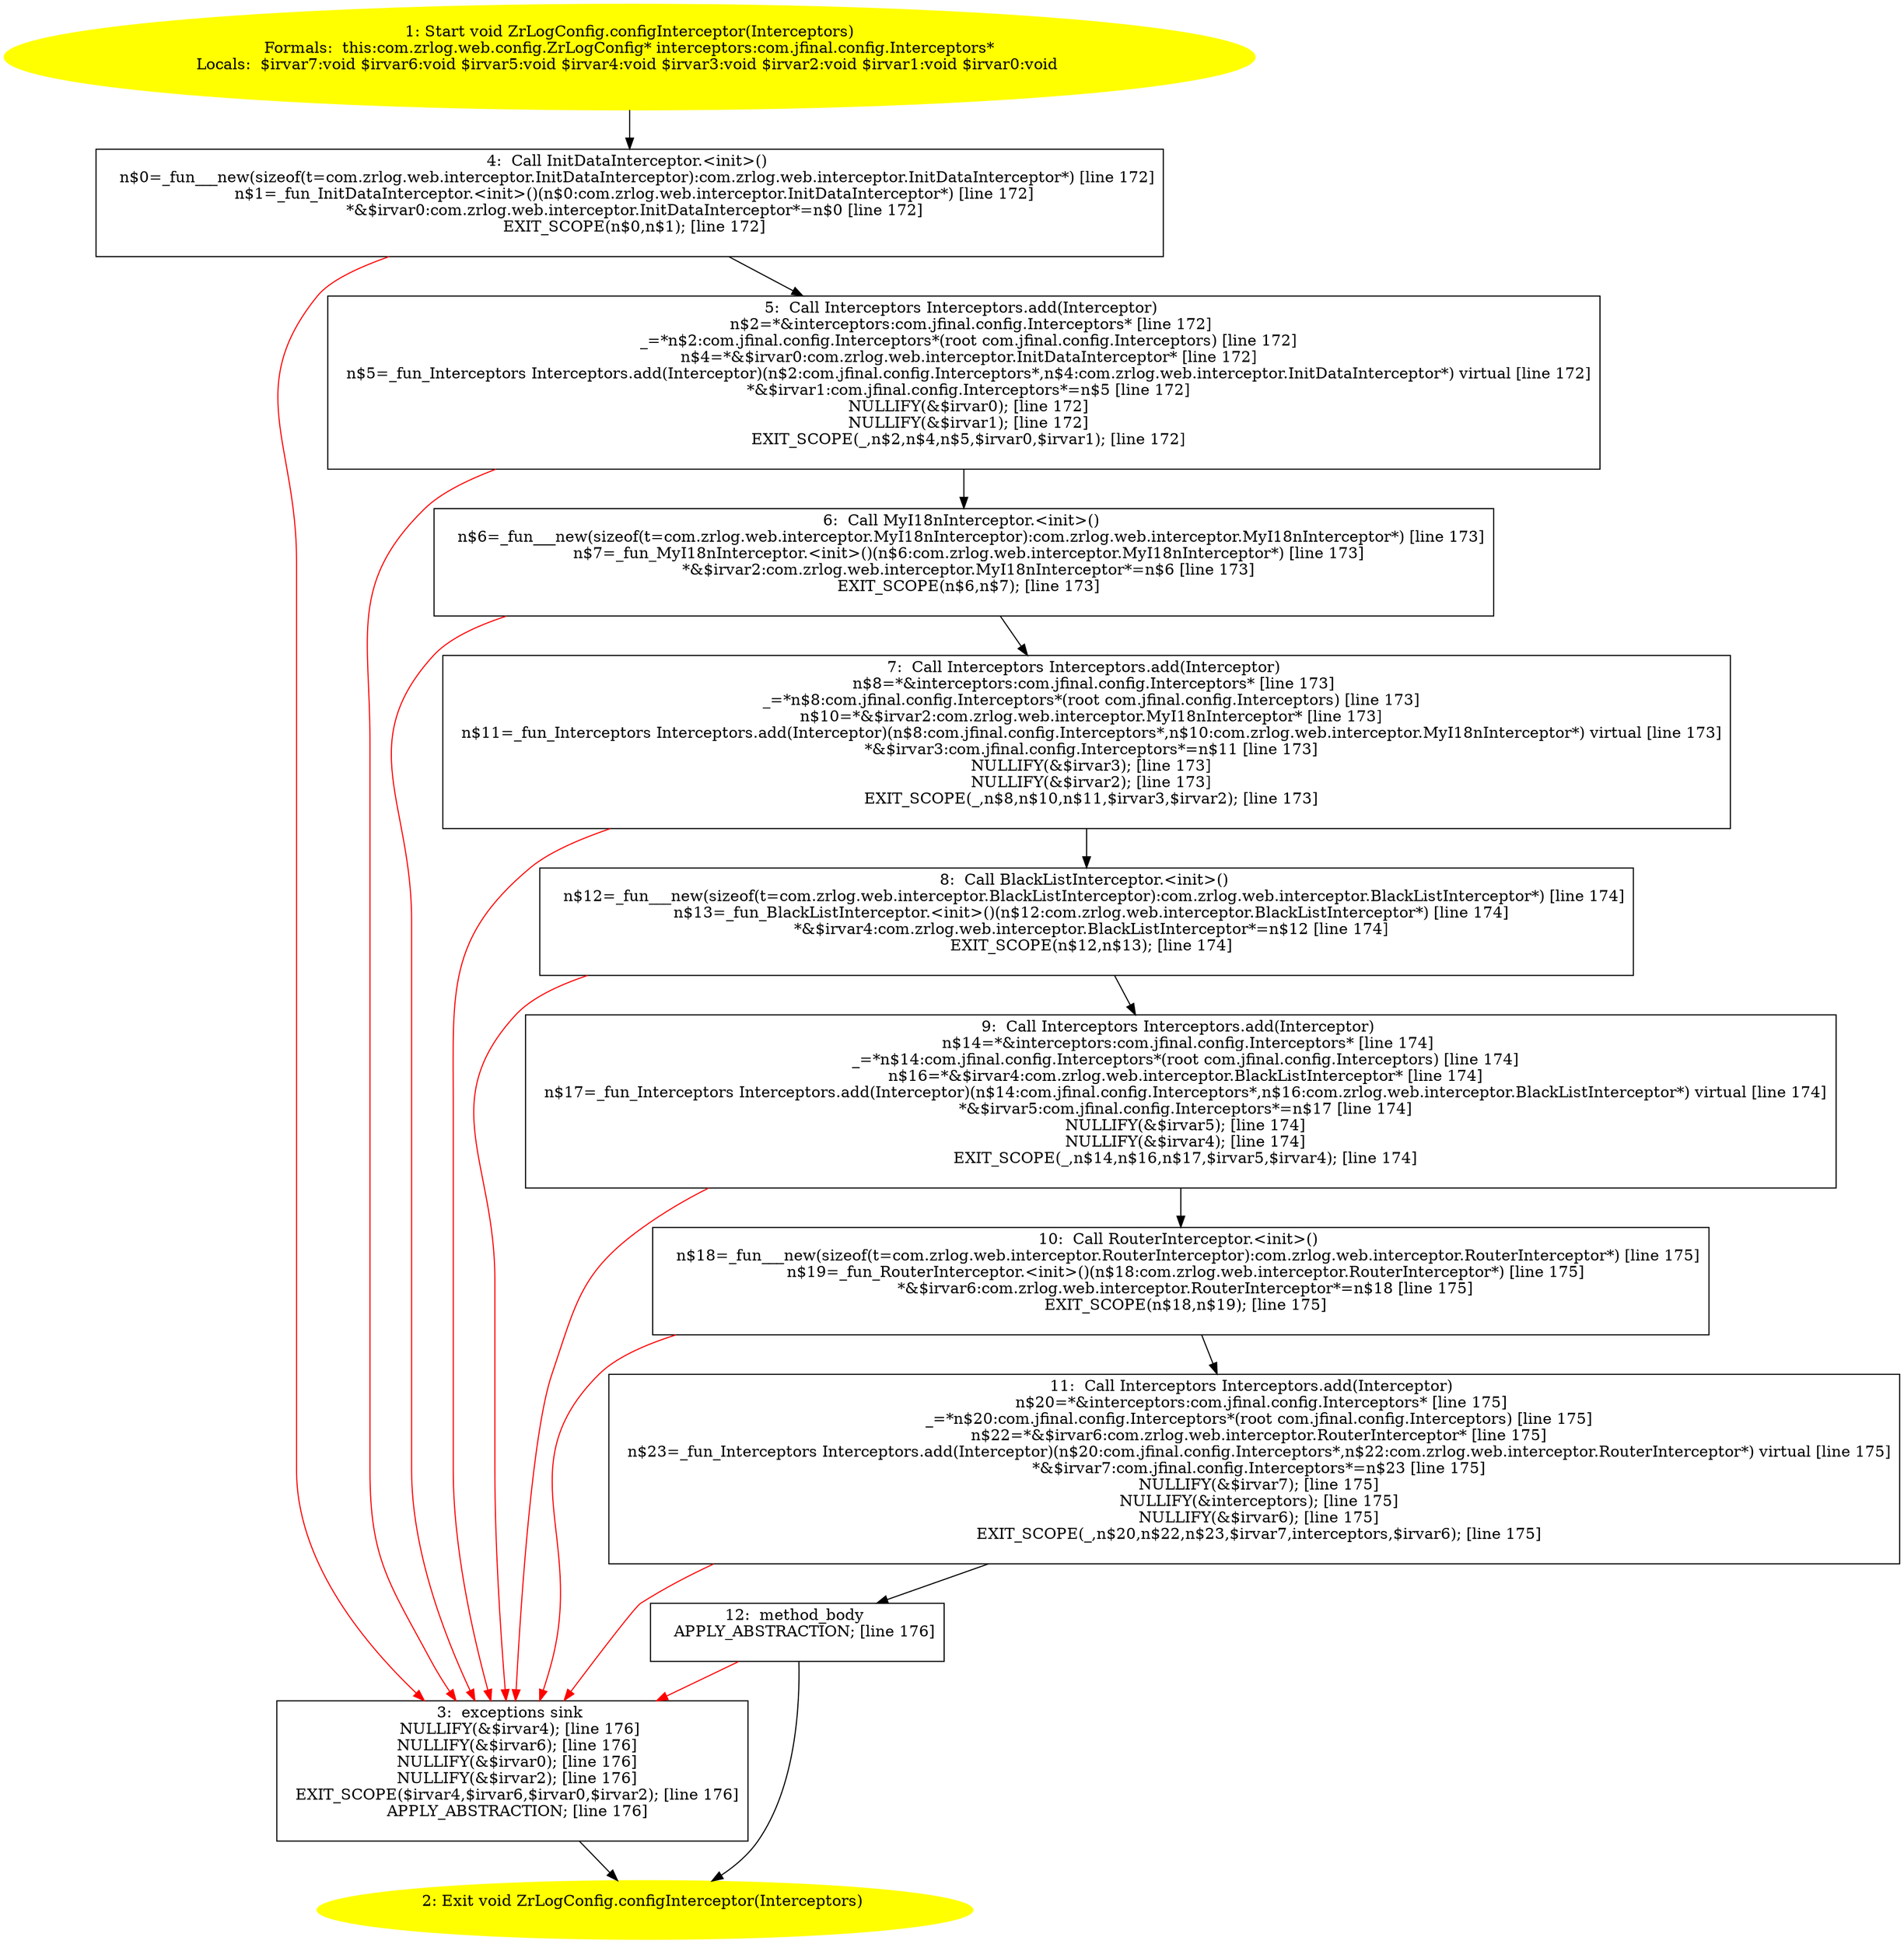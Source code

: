 /* @generated */
digraph cfg {
"com.zrlog.web.config.ZrLogConfig.configInterceptor(com.jfinal.config.Interceptors):void.efa310b2b8d86d940ea48e36c94e0027_1" [label="1: Start void ZrLogConfig.configInterceptor(Interceptors)\nFormals:  this:com.zrlog.web.config.ZrLogConfig* interceptors:com.jfinal.config.Interceptors*\nLocals:  $irvar7:void $irvar6:void $irvar5:void $irvar4:void $irvar3:void $irvar2:void $irvar1:void $irvar0:void \n  " color=yellow style=filled]
	

	 "com.zrlog.web.config.ZrLogConfig.configInterceptor(com.jfinal.config.Interceptors):void.efa310b2b8d86d940ea48e36c94e0027_1" -> "com.zrlog.web.config.ZrLogConfig.configInterceptor(com.jfinal.config.Interceptors):void.efa310b2b8d86d940ea48e36c94e0027_4" ;
"com.zrlog.web.config.ZrLogConfig.configInterceptor(com.jfinal.config.Interceptors):void.efa310b2b8d86d940ea48e36c94e0027_2" [label="2: Exit void ZrLogConfig.configInterceptor(Interceptors) \n  " color=yellow style=filled]
	

"com.zrlog.web.config.ZrLogConfig.configInterceptor(com.jfinal.config.Interceptors):void.efa310b2b8d86d940ea48e36c94e0027_3" [label="3:  exceptions sink \n   NULLIFY(&$irvar4); [line 176]\n  NULLIFY(&$irvar6); [line 176]\n  NULLIFY(&$irvar0); [line 176]\n  NULLIFY(&$irvar2); [line 176]\n  EXIT_SCOPE($irvar4,$irvar6,$irvar0,$irvar2); [line 176]\n  APPLY_ABSTRACTION; [line 176]\n " shape="box"]
	

	 "com.zrlog.web.config.ZrLogConfig.configInterceptor(com.jfinal.config.Interceptors):void.efa310b2b8d86d940ea48e36c94e0027_3" -> "com.zrlog.web.config.ZrLogConfig.configInterceptor(com.jfinal.config.Interceptors):void.efa310b2b8d86d940ea48e36c94e0027_2" ;
"com.zrlog.web.config.ZrLogConfig.configInterceptor(com.jfinal.config.Interceptors):void.efa310b2b8d86d940ea48e36c94e0027_4" [label="4:  Call InitDataInterceptor.<init>() \n   n$0=_fun___new(sizeof(t=com.zrlog.web.interceptor.InitDataInterceptor):com.zrlog.web.interceptor.InitDataInterceptor*) [line 172]\n  n$1=_fun_InitDataInterceptor.<init>()(n$0:com.zrlog.web.interceptor.InitDataInterceptor*) [line 172]\n  *&$irvar0:com.zrlog.web.interceptor.InitDataInterceptor*=n$0 [line 172]\n  EXIT_SCOPE(n$0,n$1); [line 172]\n " shape="box"]
	

	 "com.zrlog.web.config.ZrLogConfig.configInterceptor(com.jfinal.config.Interceptors):void.efa310b2b8d86d940ea48e36c94e0027_4" -> "com.zrlog.web.config.ZrLogConfig.configInterceptor(com.jfinal.config.Interceptors):void.efa310b2b8d86d940ea48e36c94e0027_5" ;
	 "com.zrlog.web.config.ZrLogConfig.configInterceptor(com.jfinal.config.Interceptors):void.efa310b2b8d86d940ea48e36c94e0027_4" -> "com.zrlog.web.config.ZrLogConfig.configInterceptor(com.jfinal.config.Interceptors):void.efa310b2b8d86d940ea48e36c94e0027_3" [color="red" ];
"com.zrlog.web.config.ZrLogConfig.configInterceptor(com.jfinal.config.Interceptors):void.efa310b2b8d86d940ea48e36c94e0027_5" [label="5:  Call Interceptors Interceptors.add(Interceptor) \n   n$2=*&interceptors:com.jfinal.config.Interceptors* [line 172]\n  _=*n$2:com.jfinal.config.Interceptors*(root com.jfinal.config.Interceptors) [line 172]\n  n$4=*&$irvar0:com.zrlog.web.interceptor.InitDataInterceptor* [line 172]\n  n$5=_fun_Interceptors Interceptors.add(Interceptor)(n$2:com.jfinal.config.Interceptors*,n$4:com.zrlog.web.interceptor.InitDataInterceptor*) virtual [line 172]\n  *&$irvar1:com.jfinal.config.Interceptors*=n$5 [line 172]\n  NULLIFY(&$irvar0); [line 172]\n  NULLIFY(&$irvar1); [line 172]\n  EXIT_SCOPE(_,n$2,n$4,n$5,$irvar0,$irvar1); [line 172]\n " shape="box"]
	

	 "com.zrlog.web.config.ZrLogConfig.configInterceptor(com.jfinal.config.Interceptors):void.efa310b2b8d86d940ea48e36c94e0027_5" -> "com.zrlog.web.config.ZrLogConfig.configInterceptor(com.jfinal.config.Interceptors):void.efa310b2b8d86d940ea48e36c94e0027_6" ;
	 "com.zrlog.web.config.ZrLogConfig.configInterceptor(com.jfinal.config.Interceptors):void.efa310b2b8d86d940ea48e36c94e0027_5" -> "com.zrlog.web.config.ZrLogConfig.configInterceptor(com.jfinal.config.Interceptors):void.efa310b2b8d86d940ea48e36c94e0027_3" [color="red" ];
"com.zrlog.web.config.ZrLogConfig.configInterceptor(com.jfinal.config.Interceptors):void.efa310b2b8d86d940ea48e36c94e0027_6" [label="6:  Call MyI18nInterceptor.<init>() \n   n$6=_fun___new(sizeof(t=com.zrlog.web.interceptor.MyI18nInterceptor):com.zrlog.web.interceptor.MyI18nInterceptor*) [line 173]\n  n$7=_fun_MyI18nInterceptor.<init>()(n$6:com.zrlog.web.interceptor.MyI18nInterceptor*) [line 173]\n  *&$irvar2:com.zrlog.web.interceptor.MyI18nInterceptor*=n$6 [line 173]\n  EXIT_SCOPE(n$6,n$7); [line 173]\n " shape="box"]
	

	 "com.zrlog.web.config.ZrLogConfig.configInterceptor(com.jfinal.config.Interceptors):void.efa310b2b8d86d940ea48e36c94e0027_6" -> "com.zrlog.web.config.ZrLogConfig.configInterceptor(com.jfinal.config.Interceptors):void.efa310b2b8d86d940ea48e36c94e0027_7" ;
	 "com.zrlog.web.config.ZrLogConfig.configInterceptor(com.jfinal.config.Interceptors):void.efa310b2b8d86d940ea48e36c94e0027_6" -> "com.zrlog.web.config.ZrLogConfig.configInterceptor(com.jfinal.config.Interceptors):void.efa310b2b8d86d940ea48e36c94e0027_3" [color="red" ];
"com.zrlog.web.config.ZrLogConfig.configInterceptor(com.jfinal.config.Interceptors):void.efa310b2b8d86d940ea48e36c94e0027_7" [label="7:  Call Interceptors Interceptors.add(Interceptor) \n   n$8=*&interceptors:com.jfinal.config.Interceptors* [line 173]\n  _=*n$8:com.jfinal.config.Interceptors*(root com.jfinal.config.Interceptors) [line 173]\n  n$10=*&$irvar2:com.zrlog.web.interceptor.MyI18nInterceptor* [line 173]\n  n$11=_fun_Interceptors Interceptors.add(Interceptor)(n$8:com.jfinal.config.Interceptors*,n$10:com.zrlog.web.interceptor.MyI18nInterceptor*) virtual [line 173]\n  *&$irvar3:com.jfinal.config.Interceptors*=n$11 [line 173]\n  NULLIFY(&$irvar3); [line 173]\n  NULLIFY(&$irvar2); [line 173]\n  EXIT_SCOPE(_,n$8,n$10,n$11,$irvar3,$irvar2); [line 173]\n " shape="box"]
	

	 "com.zrlog.web.config.ZrLogConfig.configInterceptor(com.jfinal.config.Interceptors):void.efa310b2b8d86d940ea48e36c94e0027_7" -> "com.zrlog.web.config.ZrLogConfig.configInterceptor(com.jfinal.config.Interceptors):void.efa310b2b8d86d940ea48e36c94e0027_8" ;
	 "com.zrlog.web.config.ZrLogConfig.configInterceptor(com.jfinal.config.Interceptors):void.efa310b2b8d86d940ea48e36c94e0027_7" -> "com.zrlog.web.config.ZrLogConfig.configInterceptor(com.jfinal.config.Interceptors):void.efa310b2b8d86d940ea48e36c94e0027_3" [color="red" ];
"com.zrlog.web.config.ZrLogConfig.configInterceptor(com.jfinal.config.Interceptors):void.efa310b2b8d86d940ea48e36c94e0027_8" [label="8:  Call BlackListInterceptor.<init>() \n   n$12=_fun___new(sizeof(t=com.zrlog.web.interceptor.BlackListInterceptor):com.zrlog.web.interceptor.BlackListInterceptor*) [line 174]\n  n$13=_fun_BlackListInterceptor.<init>()(n$12:com.zrlog.web.interceptor.BlackListInterceptor*) [line 174]\n  *&$irvar4:com.zrlog.web.interceptor.BlackListInterceptor*=n$12 [line 174]\n  EXIT_SCOPE(n$12,n$13); [line 174]\n " shape="box"]
	

	 "com.zrlog.web.config.ZrLogConfig.configInterceptor(com.jfinal.config.Interceptors):void.efa310b2b8d86d940ea48e36c94e0027_8" -> "com.zrlog.web.config.ZrLogConfig.configInterceptor(com.jfinal.config.Interceptors):void.efa310b2b8d86d940ea48e36c94e0027_9" ;
	 "com.zrlog.web.config.ZrLogConfig.configInterceptor(com.jfinal.config.Interceptors):void.efa310b2b8d86d940ea48e36c94e0027_8" -> "com.zrlog.web.config.ZrLogConfig.configInterceptor(com.jfinal.config.Interceptors):void.efa310b2b8d86d940ea48e36c94e0027_3" [color="red" ];
"com.zrlog.web.config.ZrLogConfig.configInterceptor(com.jfinal.config.Interceptors):void.efa310b2b8d86d940ea48e36c94e0027_9" [label="9:  Call Interceptors Interceptors.add(Interceptor) \n   n$14=*&interceptors:com.jfinal.config.Interceptors* [line 174]\n  _=*n$14:com.jfinal.config.Interceptors*(root com.jfinal.config.Interceptors) [line 174]\n  n$16=*&$irvar4:com.zrlog.web.interceptor.BlackListInterceptor* [line 174]\n  n$17=_fun_Interceptors Interceptors.add(Interceptor)(n$14:com.jfinal.config.Interceptors*,n$16:com.zrlog.web.interceptor.BlackListInterceptor*) virtual [line 174]\n  *&$irvar5:com.jfinal.config.Interceptors*=n$17 [line 174]\n  NULLIFY(&$irvar5); [line 174]\n  NULLIFY(&$irvar4); [line 174]\n  EXIT_SCOPE(_,n$14,n$16,n$17,$irvar5,$irvar4); [line 174]\n " shape="box"]
	

	 "com.zrlog.web.config.ZrLogConfig.configInterceptor(com.jfinal.config.Interceptors):void.efa310b2b8d86d940ea48e36c94e0027_9" -> "com.zrlog.web.config.ZrLogConfig.configInterceptor(com.jfinal.config.Interceptors):void.efa310b2b8d86d940ea48e36c94e0027_10" ;
	 "com.zrlog.web.config.ZrLogConfig.configInterceptor(com.jfinal.config.Interceptors):void.efa310b2b8d86d940ea48e36c94e0027_9" -> "com.zrlog.web.config.ZrLogConfig.configInterceptor(com.jfinal.config.Interceptors):void.efa310b2b8d86d940ea48e36c94e0027_3" [color="red" ];
"com.zrlog.web.config.ZrLogConfig.configInterceptor(com.jfinal.config.Interceptors):void.efa310b2b8d86d940ea48e36c94e0027_10" [label="10:  Call RouterInterceptor.<init>() \n   n$18=_fun___new(sizeof(t=com.zrlog.web.interceptor.RouterInterceptor):com.zrlog.web.interceptor.RouterInterceptor*) [line 175]\n  n$19=_fun_RouterInterceptor.<init>()(n$18:com.zrlog.web.interceptor.RouterInterceptor*) [line 175]\n  *&$irvar6:com.zrlog.web.interceptor.RouterInterceptor*=n$18 [line 175]\n  EXIT_SCOPE(n$18,n$19); [line 175]\n " shape="box"]
	

	 "com.zrlog.web.config.ZrLogConfig.configInterceptor(com.jfinal.config.Interceptors):void.efa310b2b8d86d940ea48e36c94e0027_10" -> "com.zrlog.web.config.ZrLogConfig.configInterceptor(com.jfinal.config.Interceptors):void.efa310b2b8d86d940ea48e36c94e0027_11" ;
	 "com.zrlog.web.config.ZrLogConfig.configInterceptor(com.jfinal.config.Interceptors):void.efa310b2b8d86d940ea48e36c94e0027_10" -> "com.zrlog.web.config.ZrLogConfig.configInterceptor(com.jfinal.config.Interceptors):void.efa310b2b8d86d940ea48e36c94e0027_3" [color="red" ];
"com.zrlog.web.config.ZrLogConfig.configInterceptor(com.jfinal.config.Interceptors):void.efa310b2b8d86d940ea48e36c94e0027_11" [label="11:  Call Interceptors Interceptors.add(Interceptor) \n   n$20=*&interceptors:com.jfinal.config.Interceptors* [line 175]\n  _=*n$20:com.jfinal.config.Interceptors*(root com.jfinal.config.Interceptors) [line 175]\n  n$22=*&$irvar6:com.zrlog.web.interceptor.RouterInterceptor* [line 175]\n  n$23=_fun_Interceptors Interceptors.add(Interceptor)(n$20:com.jfinal.config.Interceptors*,n$22:com.zrlog.web.interceptor.RouterInterceptor*) virtual [line 175]\n  *&$irvar7:com.jfinal.config.Interceptors*=n$23 [line 175]\n  NULLIFY(&$irvar7); [line 175]\n  NULLIFY(&interceptors); [line 175]\n  NULLIFY(&$irvar6); [line 175]\n  EXIT_SCOPE(_,n$20,n$22,n$23,$irvar7,interceptors,$irvar6); [line 175]\n " shape="box"]
	

	 "com.zrlog.web.config.ZrLogConfig.configInterceptor(com.jfinal.config.Interceptors):void.efa310b2b8d86d940ea48e36c94e0027_11" -> "com.zrlog.web.config.ZrLogConfig.configInterceptor(com.jfinal.config.Interceptors):void.efa310b2b8d86d940ea48e36c94e0027_12" ;
	 "com.zrlog.web.config.ZrLogConfig.configInterceptor(com.jfinal.config.Interceptors):void.efa310b2b8d86d940ea48e36c94e0027_11" -> "com.zrlog.web.config.ZrLogConfig.configInterceptor(com.jfinal.config.Interceptors):void.efa310b2b8d86d940ea48e36c94e0027_3" [color="red" ];
"com.zrlog.web.config.ZrLogConfig.configInterceptor(com.jfinal.config.Interceptors):void.efa310b2b8d86d940ea48e36c94e0027_12" [label="12:  method_body \n   APPLY_ABSTRACTION; [line 176]\n " shape="box"]
	

	 "com.zrlog.web.config.ZrLogConfig.configInterceptor(com.jfinal.config.Interceptors):void.efa310b2b8d86d940ea48e36c94e0027_12" -> "com.zrlog.web.config.ZrLogConfig.configInterceptor(com.jfinal.config.Interceptors):void.efa310b2b8d86d940ea48e36c94e0027_2" ;
	 "com.zrlog.web.config.ZrLogConfig.configInterceptor(com.jfinal.config.Interceptors):void.efa310b2b8d86d940ea48e36c94e0027_12" -> "com.zrlog.web.config.ZrLogConfig.configInterceptor(com.jfinal.config.Interceptors):void.efa310b2b8d86d940ea48e36c94e0027_3" [color="red" ];
}
